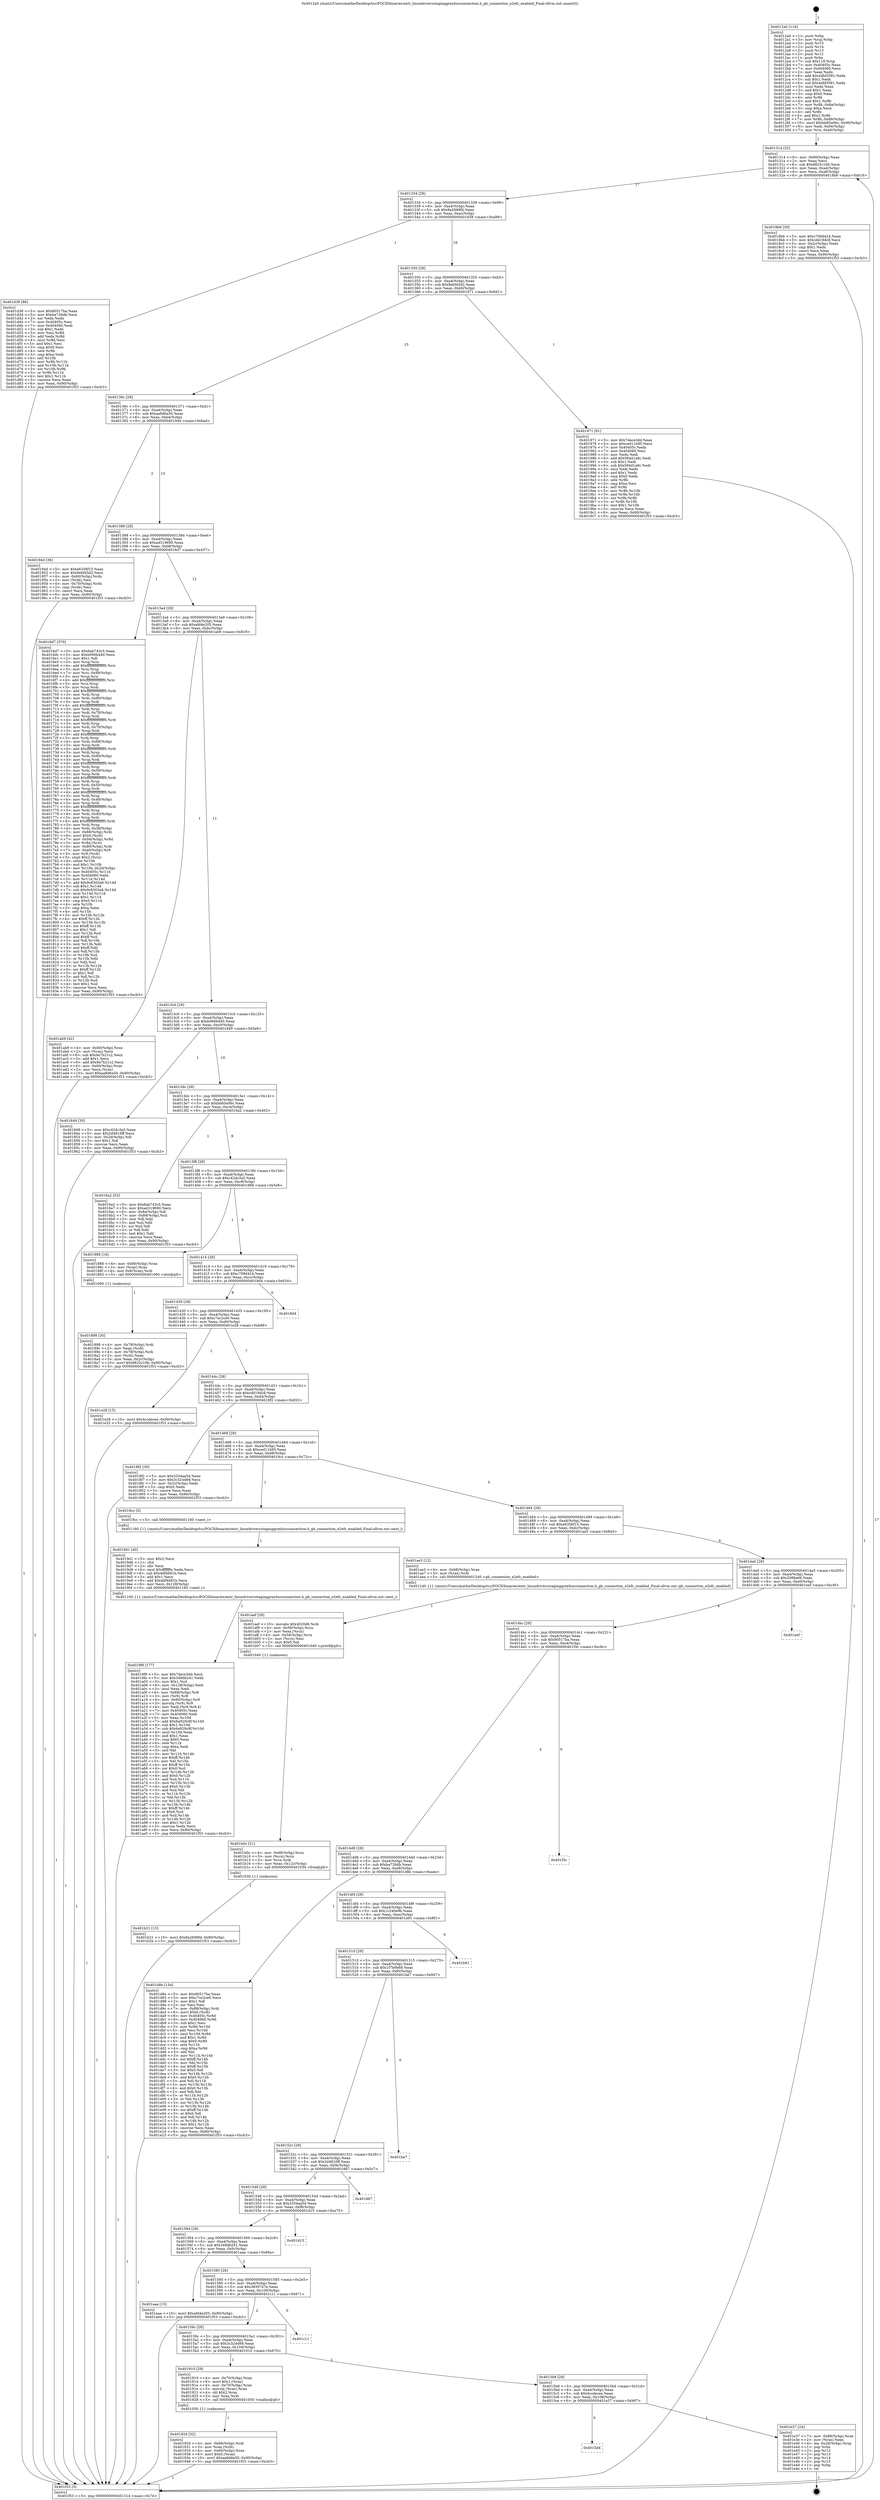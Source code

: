 digraph "0x4012a0" {
  label = "0x4012a0 (/mnt/c/Users/mathe/Desktop/tcc/POCII/binaries/extr_linuxdriversstaginggreybusconnection.h_gb_connection_e2efc_enabled_Final-ollvm.out::main(0))"
  labelloc = "t"
  node[shape=record]

  Entry [label="",width=0.3,height=0.3,shape=circle,fillcolor=black,style=filled]
  "0x401314" [label="{
     0x401314 [32]\l
     | [instrs]\l
     &nbsp;&nbsp;0x401314 \<+6\>: mov -0x90(%rbp),%eax\l
     &nbsp;&nbsp;0x40131a \<+2\>: mov %eax,%ecx\l
     &nbsp;&nbsp;0x40131c \<+6\>: sub $0x8825c16b,%ecx\l
     &nbsp;&nbsp;0x401322 \<+6\>: mov %eax,-0xa4(%rbp)\l
     &nbsp;&nbsp;0x401328 \<+6\>: mov %ecx,-0xa8(%rbp)\l
     &nbsp;&nbsp;0x40132e \<+6\>: je 00000000004018b6 \<main+0x616\>\l
  }"]
  "0x4018b6" [label="{
     0x4018b6 [30]\l
     | [instrs]\l
     &nbsp;&nbsp;0x4018b6 \<+5\>: mov $0xc709d424,%eax\l
     &nbsp;&nbsp;0x4018bb \<+5\>: mov $0xcdd19dc8,%ecx\l
     &nbsp;&nbsp;0x4018c0 \<+3\>: mov -0x2c(%rbp),%edx\l
     &nbsp;&nbsp;0x4018c3 \<+3\>: cmp $0x1,%edx\l
     &nbsp;&nbsp;0x4018c6 \<+3\>: cmovl %ecx,%eax\l
     &nbsp;&nbsp;0x4018c9 \<+6\>: mov %eax,-0x90(%rbp)\l
     &nbsp;&nbsp;0x4018cf \<+5\>: jmp 0000000000401f53 \<main+0xcb3\>\l
  }"]
  "0x401334" [label="{
     0x401334 [28]\l
     | [instrs]\l
     &nbsp;&nbsp;0x401334 \<+5\>: jmp 0000000000401339 \<main+0x99\>\l
     &nbsp;&nbsp;0x401339 \<+6\>: mov -0xa4(%rbp),%eax\l
     &nbsp;&nbsp;0x40133f \<+5\>: sub $0x8a2698fd,%eax\l
     &nbsp;&nbsp;0x401344 \<+6\>: mov %eax,-0xac(%rbp)\l
     &nbsp;&nbsp;0x40134a \<+6\>: je 0000000000401d38 \<main+0xa98\>\l
  }"]
  Exit [label="",width=0.3,height=0.3,shape=circle,fillcolor=black,style=filled,peripheries=2]
  "0x401d38" [label="{
     0x401d38 [86]\l
     | [instrs]\l
     &nbsp;&nbsp;0x401d38 \<+5\>: mov $0x80517ba,%eax\l
     &nbsp;&nbsp;0x401d3d \<+5\>: mov $0xba726db,%ecx\l
     &nbsp;&nbsp;0x401d42 \<+2\>: xor %edx,%edx\l
     &nbsp;&nbsp;0x401d44 \<+7\>: mov 0x40405c,%esi\l
     &nbsp;&nbsp;0x401d4b \<+7\>: mov 0x404060,%edi\l
     &nbsp;&nbsp;0x401d52 \<+3\>: sub $0x1,%edx\l
     &nbsp;&nbsp;0x401d55 \<+3\>: mov %esi,%r8d\l
     &nbsp;&nbsp;0x401d58 \<+3\>: add %edx,%r8d\l
     &nbsp;&nbsp;0x401d5b \<+4\>: imul %r8d,%esi\l
     &nbsp;&nbsp;0x401d5f \<+3\>: and $0x1,%esi\l
     &nbsp;&nbsp;0x401d62 \<+3\>: cmp $0x0,%esi\l
     &nbsp;&nbsp;0x401d65 \<+4\>: sete %r9b\l
     &nbsp;&nbsp;0x401d69 \<+3\>: cmp $0xa,%edi\l
     &nbsp;&nbsp;0x401d6c \<+4\>: setl %r10b\l
     &nbsp;&nbsp;0x401d70 \<+3\>: mov %r9b,%r11b\l
     &nbsp;&nbsp;0x401d73 \<+3\>: and %r10b,%r11b\l
     &nbsp;&nbsp;0x401d76 \<+3\>: xor %r10b,%r9b\l
     &nbsp;&nbsp;0x401d79 \<+3\>: or %r9b,%r11b\l
     &nbsp;&nbsp;0x401d7c \<+4\>: test $0x1,%r11b\l
     &nbsp;&nbsp;0x401d80 \<+3\>: cmovne %ecx,%eax\l
     &nbsp;&nbsp;0x401d83 \<+6\>: mov %eax,-0x90(%rbp)\l
     &nbsp;&nbsp;0x401d89 \<+5\>: jmp 0000000000401f53 \<main+0xcb3\>\l
  }"]
  "0x401350" [label="{
     0x401350 [28]\l
     | [instrs]\l
     &nbsp;&nbsp;0x401350 \<+5\>: jmp 0000000000401355 \<main+0xb5\>\l
     &nbsp;&nbsp;0x401355 \<+6\>: mov -0xa4(%rbp),%eax\l
     &nbsp;&nbsp;0x40135b \<+5\>: sub $0x9ebf45d2,%eax\l
     &nbsp;&nbsp;0x401360 \<+6\>: mov %eax,-0xb0(%rbp)\l
     &nbsp;&nbsp;0x401366 \<+6\>: je 0000000000401971 \<main+0x6d1\>\l
  }"]
  "0x4015d4" [label="{
     0x4015d4\l
  }", style=dashed]
  "0x401971" [label="{
     0x401971 [91]\l
     | [instrs]\l
     &nbsp;&nbsp;0x401971 \<+5\>: mov $0x7dece3dd,%eax\l
     &nbsp;&nbsp;0x401976 \<+5\>: mov $0xced11b95,%ecx\l
     &nbsp;&nbsp;0x40197b \<+7\>: mov 0x40405c,%edx\l
     &nbsp;&nbsp;0x401982 \<+7\>: mov 0x404060,%esi\l
     &nbsp;&nbsp;0x401989 \<+2\>: mov %edx,%edi\l
     &nbsp;&nbsp;0x40198b \<+6\>: add $0x584d1a8c,%edi\l
     &nbsp;&nbsp;0x401991 \<+3\>: sub $0x1,%edi\l
     &nbsp;&nbsp;0x401994 \<+6\>: sub $0x584d1a8c,%edi\l
     &nbsp;&nbsp;0x40199a \<+3\>: imul %edi,%edx\l
     &nbsp;&nbsp;0x40199d \<+3\>: and $0x1,%edx\l
     &nbsp;&nbsp;0x4019a0 \<+3\>: cmp $0x0,%edx\l
     &nbsp;&nbsp;0x4019a3 \<+4\>: sete %r8b\l
     &nbsp;&nbsp;0x4019a7 \<+3\>: cmp $0xa,%esi\l
     &nbsp;&nbsp;0x4019aa \<+4\>: setl %r9b\l
     &nbsp;&nbsp;0x4019ae \<+3\>: mov %r8b,%r10b\l
     &nbsp;&nbsp;0x4019b1 \<+3\>: and %r9b,%r10b\l
     &nbsp;&nbsp;0x4019b4 \<+3\>: xor %r9b,%r8b\l
     &nbsp;&nbsp;0x4019b7 \<+3\>: or %r8b,%r10b\l
     &nbsp;&nbsp;0x4019ba \<+4\>: test $0x1,%r10b\l
     &nbsp;&nbsp;0x4019be \<+3\>: cmovne %ecx,%eax\l
     &nbsp;&nbsp;0x4019c1 \<+6\>: mov %eax,-0x90(%rbp)\l
     &nbsp;&nbsp;0x4019c7 \<+5\>: jmp 0000000000401f53 \<main+0xcb3\>\l
  }"]
  "0x40136c" [label="{
     0x40136c [28]\l
     | [instrs]\l
     &nbsp;&nbsp;0x40136c \<+5\>: jmp 0000000000401371 \<main+0xd1\>\l
     &nbsp;&nbsp;0x401371 \<+6\>: mov -0xa4(%rbp),%eax\l
     &nbsp;&nbsp;0x401377 \<+5\>: sub $0xaa8d6a50,%eax\l
     &nbsp;&nbsp;0x40137c \<+6\>: mov %eax,-0xb4(%rbp)\l
     &nbsp;&nbsp;0x401382 \<+6\>: je 000000000040194d \<main+0x6ad\>\l
  }"]
  "0x401e37" [label="{
     0x401e37 [24]\l
     | [instrs]\l
     &nbsp;&nbsp;0x401e37 \<+7\>: mov -0x88(%rbp),%rax\l
     &nbsp;&nbsp;0x401e3e \<+2\>: mov (%rax),%eax\l
     &nbsp;&nbsp;0x401e40 \<+4\>: lea -0x28(%rbp),%rsp\l
     &nbsp;&nbsp;0x401e44 \<+1\>: pop %rbx\l
     &nbsp;&nbsp;0x401e45 \<+2\>: pop %r12\l
     &nbsp;&nbsp;0x401e47 \<+2\>: pop %r13\l
     &nbsp;&nbsp;0x401e49 \<+2\>: pop %r14\l
     &nbsp;&nbsp;0x401e4b \<+2\>: pop %r15\l
     &nbsp;&nbsp;0x401e4d \<+1\>: pop %rbp\l
     &nbsp;&nbsp;0x401e4e \<+1\>: ret\l
  }"]
  "0x40194d" [label="{
     0x40194d [36]\l
     | [instrs]\l
     &nbsp;&nbsp;0x40194d \<+5\>: mov $0xe6356f15,%eax\l
     &nbsp;&nbsp;0x401952 \<+5\>: mov $0x9ebf45d2,%ecx\l
     &nbsp;&nbsp;0x401957 \<+4\>: mov -0x60(%rbp),%rdx\l
     &nbsp;&nbsp;0x40195b \<+2\>: mov (%rdx),%esi\l
     &nbsp;&nbsp;0x40195d \<+4\>: mov -0x70(%rbp),%rdx\l
     &nbsp;&nbsp;0x401961 \<+2\>: cmp (%rdx),%esi\l
     &nbsp;&nbsp;0x401963 \<+3\>: cmovl %ecx,%eax\l
     &nbsp;&nbsp;0x401966 \<+6\>: mov %eax,-0x90(%rbp)\l
     &nbsp;&nbsp;0x40196c \<+5\>: jmp 0000000000401f53 \<main+0xcb3\>\l
  }"]
  "0x401388" [label="{
     0x401388 [28]\l
     | [instrs]\l
     &nbsp;&nbsp;0x401388 \<+5\>: jmp 000000000040138d \<main+0xed\>\l
     &nbsp;&nbsp;0x40138d \<+6\>: mov -0xa4(%rbp),%eax\l
     &nbsp;&nbsp;0x401393 \<+5\>: sub $0xad319690,%eax\l
     &nbsp;&nbsp;0x401398 \<+6\>: mov %eax,-0xb8(%rbp)\l
     &nbsp;&nbsp;0x40139e \<+6\>: je 00000000004016d7 \<main+0x437\>\l
  }"]
  "0x401b21" [label="{
     0x401b21 [15]\l
     | [instrs]\l
     &nbsp;&nbsp;0x401b21 \<+10\>: movl $0x8a2698fd,-0x90(%rbp)\l
     &nbsp;&nbsp;0x401b2b \<+5\>: jmp 0000000000401f53 \<main+0xcb3\>\l
  }"]
  "0x4016d7" [label="{
     0x4016d7 [370]\l
     | [instrs]\l
     &nbsp;&nbsp;0x4016d7 \<+5\>: mov $0x6ab743c5,%eax\l
     &nbsp;&nbsp;0x4016dc \<+5\>: mov $0xb066b440,%ecx\l
     &nbsp;&nbsp;0x4016e1 \<+2\>: mov $0x1,%dl\l
     &nbsp;&nbsp;0x4016e3 \<+3\>: mov %rsp,%rsi\l
     &nbsp;&nbsp;0x4016e6 \<+4\>: add $0xfffffffffffffff0,%rsi\l
     &nbsp;&nbsp;0x4016ea \<+3\>: mov %rsi,%rsp\l
     &nbsp;&nbsp;0x4016ed \<+7\>: mov %rsi,-0x88(%rbp)\l
     &nbsp;&nbsp;0x4016f4 \<+3\>: mov %rsp,%rsi\l
     &nbsp;&nbsp;0x4016f7 \<+4\>: add $0xfffffffffffffff0,%rsi\l
     &nbsp;&nbsp;0x4016fb \<+3\>: mov %rsi,%rsp\l
     &nbsp;&nbsp;0x4016fe \<+3\>: mov %rsp,%rdi\l
     &nbsp;&nbsp;0x401701 \<+4\>: add $0xfffffffffffffff0,%rdi\l
     &nbsp;&nbsp;0x401705 \<+3\>: mov %rdi,%rsp\l
     &nbsp;&nbsp;0x401708 \<+4\>: mov %rdi,-0x80(%rbp)\l
     &nbsp;&nbsp;0x40170c \<+3\>: mov %rsp,%rdi\l
     &nbsp;&nbsp;0x40170f \<+4\>: add $0xfffffffffffffff0,%rdi\l
     &nbsp;&nbsp;0x401713 \<+3\>: mov %rdi,%rsp\l
     &nbsp;&nbsp;0x401716 \<+4\>: mov %rdi,-0x78(%rbp)\l
     &nbsp;&nbsp;0x40171a \<+3\>: mov %rsp,%rdi\l
     &nbsp;&nbsp;0x40171d \<+4\>: add $0xfffffffffffffff0,%rdi\l
     &nbsp;&nbsp;0x401721 \<+3\>: mov %rdi,%rsp\l
     &nbsp;&nbsp;0x401724 \<+4\>: mov %rdi,-0x70(%rbp)\l
     &nbsp;&nbsp;0x401728 \<+3\>: mov %rsp,%rdi\l
     &nbsp;&nbsp;0x40172b \<+4\>: add $0xfffffffffffffff0,%rdi\l
     &nbsp;&nbsp;0x40172f \<+3\>: mov %rdi,%rsp\l
     &nbsp;&nbsp;0x401732 \<+4\>: mov %rdi,-0x68(%rbp)\l
     &nbsp;&nbsp;0x401736 \<+3\>: mov %rsp,%rdi\l
     &nbsp;&nbsp;0x401739 \<+4\>: add $0xfffffffffffffff0,%rdi\l
     &nbsp;&nbsp;0x40173d \<+3\>: mov %rdi,%rsp\l
     &nbsp;&nbsp;0x401740 \<+4\>: mov %rdi,-0x60(%rbp)\l
     &nbsp;&nbsp;0x401744 \<+3\>: mov %rsp,%rdi\l
     &nbsp;&nbsp;0x401747 \<+4\>: add $0xfffffffffffffff0,%rdi\l
     &nbsp;&nbsp;0x40174b \<+3\>: mov %rdi,%rsp\l
     &nbsp;&nbsp;0x40174e \<+4\>: mov %rdi,-0x58(%rbp)\l
     &nbsp;&nbsp;0x401752 \<+3\>: mov %rsp,%rdi\l
     &nbsp;&nbsp;0x401755 \<+4\>: add $0xfffffffffffffff0,%rdi\l
     &nbsp;&nbsp;0x401759 \<+3\>: mov %rdi,%rsp\l
     &nbsp;&nbsp;0x40175c \<+4\>: mov %rdi,-0x50(%rbp)\l
     &nbsp;&nbsp;0x401760 \<+3\>: mov %rsp,%rdi\l
     &nbsp;&nbsp;0x401763 \<+4\>: add $0xfffffffffffffff0,%rdi\l
     &nbsp;&nbsp;0x401767 \<+3\>: mov %rdi,%rsp\l
     &nbsp;&nbsp;0x40176a \<+4\>: mov %rdi,-0x48(%rbp)\l
     &nbsp;&nbsp;0x40176e \<+3\>: mov %rsp,%rdi\l
     &nbsp;&nbsp;0x401771 \<+4\>: add $0xfffffffffffffff0,%rdi\l
     &nbsp;&nbsp;0x401775 \<+3\>: mov %rdi,%rsp\l
     &nbsp;&nbsp;0x401778 \<+4\>: mov %rdi,-0x40(%rbp)\l
     &nbsp;&nbsp;0x40177c \<+3\>: mov %rsp,%rdi\l
     &nbsp;&nbsp;0x40177f \<+4\>: add $0xfffffffffffffff0,%rdi\l
     &nbsp;&nbsp;0x401783 \<+3\>: mov %rdi,%rsp\l
     &nbsp;&nbsp;0x401786 \<+4\>: mov %rdi,-0x38(%rbp)\l
     &nbsp;&nbsp;0x40178a \<+7\>: mov -0x88(%rbp),%rdi\l
     &nbsp;&nbsp;0x401791 \<+6\>: movl $0x0,(%rdi)\l
     &nbsp;&nbsp;0x401797 \<+7\>: mov -0x94(%rbp),%r8d\l
     &nbsp;&nbsp;0x40179e \<+3\>: mov %r8d,(%rsi)\l
     &nbsp;&nbsp;0x4017a1 \<+4\>: mov -0x80(%rbp),%rdi\l
     &nbsp;&nbsp;0x4017a5 \<+7\>: mov -0xa0(%rbp),%r9\l
     &nbsp;&nbsp;0x4017ac \<+3\>: mov %r9,(%rdi)\l
     &nbsp;&nbsp;0x4017af \<+3\>: cmpl $0x2,(%rsi)\l
     &nbsp;&nbsp;0x4017b2 \<+4\>: setne %r10b\l
     &nbsp;&nbsp;0x4017b6 \<+4\>: and $0x1,%r10b\l
     &nbsp;&nbsp;0x4017ba \<+4\>: mov %r10b,-0x2d(%rbp)\l
     &nbsp;&nbsp;0x4017be \<+8\>: mov 0x40405c,%r11d\l
     &nbsp;&nbsp;0x4017c6 \<+7\>: mov 0x404060,%ebx\l
     &nbsp;&nbsp;0x4017cd \<+3\>: mov %r11d,%r14d\l
     &nbsp;&nbsp;0x4017d0 \<+7\>: add $0x9c8303a9,%r14d\l
     &nbsp;&nbsp;0x4017d7 \<+4\>: sub $0x1,%r14d\l
     &nbsp;&nbsp;0x4017db \<+7\>: sub $0x9c8303a9,%r14d\l
     &nbsp;&nbsp;0x4017e2 \<+4\>: imul %r14d,%r11d\l
     &nbsp;&nbsp;0x4017e6 \<+4\>: and $0x1,%r11d\l
     &nbsp;&nbsp;0x4017ea \<+4\>: cmp $0x0,%r11d\l
     &nbsp;&nbsp;0x4017ee \<+4\>: sete %r10b\l
     &nbsp;&nbsp;0x4017f2 \<+3\>: cmp $0xa,%ebx\l
     &nbsp;&nbsp;0x4017f5 \<+4\>: setl %r15b\l
     &nbsp;&nbsp;0x4017f9 \<+3\>: mov %r10b,%r12b\l
     &nbsp;&nbsp;0x4017fc \<+4\>: xor $0xff,%r12b\l
     &nbsp;&nbsp;0x401800 \<+3\>: mov %r15b,%r13b\l
     &nbsp;&nbsp;0x401803 \<+4\>: xor $0xff,%r13b\l
     &nbsp;&nbsp;0x401807 \<+3\>: xor $0x1,%dl\l
     &nbsp;&nbsp;0x40180a \<+3\>: mov %r12b,%sil\l
     &nbsp;&nbsp;0x40180d \<+4\>: and $0xff,%sil\l
     &nbsp;&nbsp;0x401811 \<+3\>: and %dl,%r10b\l
     &nbsp;&nbsp;0x401814 \<+3\>: mov %r13b,%dil\l
     &nbsp;&nbsp;0x401817 \<+4\>: and $0xff,%dil\l
     &nbsp;&nbsp;0x40181b \<+3\>: and %dl,%r15b\l
     &nbsp;&nbsp;0x40181e \<+3\>: or %r10b,%sil\l
     &nbsp;&nbsp;0x401821 \<+3\>: or %r15b,%dil\l
     &nbsp;&nbsp;0x401824 \<+3\>: xor %dil,%sil\l
     &nbsp;&nbsp;0x401827 \<+3\>: or %r13b,%r12b\l
     &nbsp;&nbsp;0x40182a \<+4\>: xor $0xff,%r12b\l
     &nbsp;&nbsp;0x40182e \<+3\>: or $0x1,%dl\l
     &nbsp;&nbsp;0x401831 \<+3\>: and %dl,%r12b\l
     &nbsp;&nbsp;0x401834 \<+3\>: or %r12b,%sil\l
     &nbsp;&nbsp;0x401837 \<+4\>: test $0x1,%sil\l
     &nbsp;&nbsp;0x40183b \<+3\>: cmovne %ecx,%eax\l
     &nbsp;&nbsp;0x40183e \<+6\>: mov %eax,-0x90(%rbp)\l
     &nbsp;&nbsp;0x401844 \<+5\>: jmp 0000000000401f53 \<main+0xcb3\>\l
  }"]
  "0x4013a4" [label="{
     0x4013a4 [28]\l
     | [instrs]\l
     &nbsp;&nbsp;0x4013a4 \<+5\>: jmp 00000000004013a9 \<main+0x109\>\l
     &nbsp;&nbsp;0x4013a9 \<+6\>: mov -0xa4(%rbp),%eax\l
     &nbsp;&nbsp;0x4013af \<+5\>: sub $0xafd4e205,%eax\l
     &nbsp;&nbsp;0x4013b4 \<+6\>: mov %eax,-0xbc(%rbp)\l
     &nbsp;&nbsp;0x4013ba \<+6\>: je 0000000000401ab9 \<main+0x819\>\l
  }"]
  "0x401b0c" [label="{
     0x401b0c [21]\l
     | [instrs]\l
     &nbsp;&nbsp;0x401b0c \<+4\>: mov -0x68(%rbp),%rcx\l
     &nbsp;&nbsp;0x401b10 \<+3\>: mov (%rcx),%rcx\l
     &nbsp;&nbsp;0x401b13 \<+3\>: mov %rcx,%rdi\l
     &nbsp;&nbsp;0x401b16 \<+6\>: mov %eax,-0x12c(%rbp)\l
     &nbsp;&nbsp;0x401b1c \<+5\>: call 0000000000401030 \<free@plt\>\l
     | [calls]\l
     &nbsp;&nbsp;0x401030 \{1\} (unknown)\l
  }"]
  "0x401ab9" [label="{
     0x401ab9 [42]\l
     | [instrs]\l
     &nbsp;&nbsp;0x401ab9 \<+4\>: mov -0x60(%rbp),%rax\l
     &nbsp;&nbsp;0x401abd \<+2\>: mov (%rax),%ecx\l
     &nbsp;&nbsp;0x401abf \<+6\>: sub $0x9a7b21c2,%ecx\l
     &nbsp;&nbsp;0x401ac5 \<+3\>: add $0x1,%ecx\l
     &nbsp;&nbsp;0x401ac8 \<+6\>: add $0x9a7b21c2,%ecx\l
     &nbsp;&nbsp;0x401ace \<+4\>: mov -0x60(%rbp),%rax\l
     &nbsp;&nbsp;0x401ad2 \<+2\>: mov %ecx,(%rax)\l
     &nbsp;&nbsp;0x401ad4 \<+10\>: movl $0xaa8d6a50,-0x90(%rbp)\l
     &nbsp;&nbsp;0x401ade \<+5\>: jmp 0000000000401f53 \<main+0xcb3\>\l
  }"]
  "0x4013c0" [label="{
     0x4013c0 [28]\l
     | [instrs]\l
     &nbsp;&nbsp;0x4013c0 \<+5\>: jmp 00000000004013c5 \<main+0x125\>\l
     &nbsp;&nbsp;0x4013c5 \<+6\>: mov -0xa4(%rbp),%eax\l
     &nbsp;&nbsp;0x4013cb \<+5\>: sub $0xb066b440,%eax\l
     &nbsp;&nbsp;0x4013d0 \<+6\>: mov %eax,-0xc0(%rbp)\l
     &nbsp;&nbsp;0x4013d6 \<+6\>: je 0000000000401849 \<main+0x5a9\>\l
  }"]
  "0x401aef" [label="{
     0x401aef [29]\l
     | [instrs]\l
     &nbsp;&nbsp;0x401aef \<+10\>: movabs $0x4020d6,%rdi\l
     &nbsp;&nbsp;0x401af9 \<+4\>: mov -0x58(%rbp),%rcx\l
     &nbsp;&nbsp;0x401afd \<+2\>: mov %eax,(%rcx)\l
     &nbsp;&nbsp;0x401aff \<+4\>: mov -0x58(%rbp),%rcx\l
     &nbsp;&nbsp;0x401b03 \<+2\>: mov (%rcx),%esi\l
     &nbsp;&nbsp;0x401b05 \<+2\>: mov $0x0,%al\l
     &nbsp;&nbsp;0x401b07 \<+5\>: call 0000000000401040 \<printf@plt\>\l
     | [calls]\l
     &nbsp;&nbsp;0x401040 \{1\} (unknown)\l
  }"]
  "0x401849" [label="{
     0x401849 [30]\l
     | [instrs]\l
     &nbsp;&nbsp;0x401849 \<+5\>: mov $0xc42dc3a5,%eax\l
     &nbsp;&nbsp;0x40184e \<+5\>: mov $0x2d4816ff,%ecx\l
     &nbsp;&nbsp;0x401853 \<+3\>: mov -0x2d(%rbp),%dl\l
     &nbsp;&nbsp;0x401856 \<+3\>: test $0x1,%dl\l
     &nbsp;&nbsp;0x401859 \<+3\>: cmovne %ecx,%eax\l
     &nbsp;&nbsp;0x40185c \<+6\>: mov %eax,-0x90(%rbp)\l
     &nbsp;&nbsp;0x401862 \<+5\>: jmp 0000000000401f53 \<main+0xcb3\>\l
  }"]
  "0x4013dc" [label="{
     0x4013dc [28]\l
     | [instrs]\l
     &nbsp;&nbsp;0x4013dc \<+5\>: jmp 00000000004013e1 \<main+0x141\>\l
     &nbsp;&nbsp;0x4013e1 \<+6\>: mov -0xa4(%rbp),%eax\l
     &nbsp;&nbsp;0x4013e7 \<+5\>: sub $0xbb85a06c,%eax\l
     &nbsp;&nbsp;0x4013ec \<+6\>: mov %eax,-0xc4(%rbp)\l
     &nbsp;&nbsp;0x4013f2 \<+6\>: je 00000000004016a2 \<main+0x402\>\l
  }"]
  "0x4019f9" [label="{
     0x4019f9 [177]\l
     | [instrs]\l
     &nbsp;&nbsp;0x4019f9 \<+5\>: mov $0x7dece3dd,%ecx\l
     &nbsp;&nbsp;0x4019fe \<+5\>: mov $0x349db241,%edx\l
     &nbsp;&nbsp;0x401a03 \<+3\>: mov $0x1,%sil\l
     &nbsp;&nbsp;0x401a06 \<+6\>: mov -0x128(%rbp),%edi\l
     &nbsp;&nbsp;0x401a0c \<+3\>: imul %eax,%edi\l
     &nbsp;&nbsp;0x401a0f \<+4\>: mov -0x68(%rbp),%r8\l
     &nbsp;&nbsp;0x401a13 \<+3\>: mov (%r8),%r8\l
     &nbsp;&nbsp;0x401a16 \<+4\>: mov -0x60(%rbp),%r9\l
     &nbsp;&nbsp;0x401a1a \<+3\>: movslq (%r9),%r9\l
     &nbsp;&nbsp;0x401a1d \<+4\>: mov %edi,(%r8,%r9,4)\l
     &nbsp;&nbsp;0x401a21 \<+7\>: mov 0x40405c,%eax\l
     &nbsp;&nbsp;0x401a28 \<+7\>: mov 0x404060,%edi\l
     &nbsp;&nbsp;0x401a2f \<+3\>: mov %eax,%r10d\l
     &nbsp;&nbsp;0x401a32 \<+7\>: add $0x6a929c9f,%r10d\l
     &nbsp;&nbsp;0x401a39 \<+4\>: sub $0x1,%r10d\l
     &nbsp;&nbsp;0x401a3d \<+7\>: sub $0x6a929c9f,%r10d\l
     &nbsp;&nbsp;0x401a44 \<+4\>: imul %r10d,%eax\l
     &nbsp;&nbsp;0x401a48 \<+3\>: and $0x1,%eax\l
     &nbsp;&nbsp;0x401a4b \<+3\>: cmp $0x0,%eax\l
     &nbsp;&nbsp;0x401a4e \<+4\>: sete %r11b\l
     &nbsp;&nbsp;0x401a52 \<+3\>: cmp $0xa,%edi\l
     &nbsp;&nbsp;0x401a55 \<+3\>: setl %bl\l
     &nbsp;&nbsp;0x401a58 \<+3\>: mov %r11b,%r14b\l
     &nbsp;&nbsp;0x401a5b \<+4\>: xor $0xff,%r14b\l
     &nbsp;&nbsp;0x401a5f \<+3\>: mov %bl,%r15b\l
     &nbsp;&nbsp;0x401a62 \<+4\>: xor $0xff,%r15b\l
     &nbsp;&nbsp;0x401a66 \<+4\>: xor $0x0,%sil\l
     &nbsp;&nbsp;0x401a6a \<+3\>: mov %r14b,%r12b\l
     &nbsp;&nbsp;0x401a6d \<+4\>: and $0x0,%r12b\l
     &nbsp;&nbsp;0x401a71 \<+3\>: and %sil,%r11b\l
     &nbsp;&nbsp;0x401a74 \<+3\>: mov %r15b,%r13b\l
     &nbsp;&nbsp;0x401a77 \<+4\>: and $0x0,%r13b\l
     &nbsp;&nbsp;0x401a7b \<+3\>: and %sil,%bl\l
     &nbsp;&nbsp;0x401a7e \<+3\>: or %r11b,%r12b\l
     &nbsp;&nbsp;0x401a81 \<+3\>: or %bl,%r13b\l
     &nbsp;&nbsp;0x401a84 \<+3\>: xor %r13b,%r12b\l
     &nbsp;&nbsp;0x401a87 \<+3\>: or %r15b,%r14b\l
     &nbsp;&nbsp;0x401a8a \<+4\>: xor $0xff,%r14b\l
     &nbsp;&nbsp;0x401a8e \<+4\>: or $0x0,%sil\l
     &nbsp;&nbsp;0x401a92 \<+3\>: and %sil,%r14b\l
     &nbsp;&nbsp;0x401a95 \<+3\>: or %r14b,%r12b\l
     &nbsp;&nbsp;0x401a98 \<+4\>: test $0x1,%r12b\l
     &nbsp;&nbsp;0x401a9c \<+3\>: cmovne %edx,%ecx\l
     &nbsp;&nbsp;0x401a9f \<+6\>: mov %ecx,-0x90(%rbp)\l
     &nbsp;&nbsp;0x401aa5 \<+5\>: jmp 0000000000401f53 \<main+0xcb3\>\l
  }"]
  "0x4016a2" [label="{
     0x4016a2 [53]\l
     | [instrs]\l
     &nbsp;&nbsp;0x4016a2 \<+5\>: mov $0x6ab743c5,%eax\l
     &nbsp;&nbsp;0x4016a7 \<+5\>: mov $0xad319690,%ecx\l
     &nbsp;&nbsp;0x4016ac \<+6\>: mov -0x8a(%rbp),%dl\l
     &nbsp;&nbsp;0x4016b2 \<+7\>: mov -0x89(%rbp),%sil\l
     &nbsp;&nbsp;0x4016b9 \<+3\>: mov %dl,%dil\l
     &nbsp;&nbsp;0x4016bc \<+3\>: and %sil,%dil\l
     &nbsp;&nbsp;0x4016bf \<+3\>: xor %sil,%dl\l
     &nbsp;&nbsp;0x4016c2 \<+3\>: or %dl,%dil\l
     &nbsp;&nbsp;0x4016c5 \<+4\>: test $0x1,%dil\l
     &nbsp;&nbsp;0x4016c9 \<+3\>: cmovne %ecx,%eax\l
     &nbsp;&nbsp;0x4016cc \<+6\>: mov %eax,-0x90(%rbp)\l
     &nbsp;&nbsp;0x4016d2 \<+5\>: jmp 0000000000401f53 \<main+0xcb3\>\l
  }"]
  "0x4013f8" [label="{
     0x4013f8 [28]\l
     | [instrs]\l
     &nbsp;&nbsp;0x4013f8 \<+5\>: jmp 00000000004013fd \<main+0x15d\>\l
     &nbsp;&nbsp;0x4013fd \<+6\>: mov -0xa4(%rbp),%eax\l
     &nbsp;&nbsp;0x401403 \<+5\>: sub $0xc42dc3a5,%eax\l
     &nbsp;&nbsp;0x401408 \<+6\>: mov %eax,-0xc8(%rbp)\l
     &nbsp;&nbsp;0x40140e \<+6\>: je 0000000000401888 \<main+0x5e8\>\l
  }"]
  "0x401f53" [label="{
     0x401f53 [5]\l
     | [instrs]\l
     &nbsp;&nbsp;0x401f53 \<+5\>: jmp 0000000000401314 \<main+0x74\>\l
  }"]
  "0x4012a0" [label="{
     0x4012a0 [116]\l
     | [instrs]\l
     &nbsp;&nbsp;0x4012a0 \<+1\>: push %rbp\l
     &nbsp;&nbsp;0x4012a1 \<+3\>: mov %rsp,%rbp\l
     &nbsp;&nbsp;0x4012a4 \<+2\>: push %r15\l
     &nbsp;&nbsp;0x4012a6 \<+2\>: push %r14\l
     &nbsp;&nbsp;0x4012a8 \<+2\>: push %r13\l
     &nbsp;&nbsp;0x4012aa \<+2\>: push %r12\l
     &nbsp;&nbsp;0x4012ac \<+1\>: push %rbx\l
     &nbsp;&nbsp;0x4012ad \<+7\>: sub $0x118,%rsp\l
     &nbsp;&nbsp;0x4012b4 \<+7\>: mov 0x40405c,%eax\l
     &nbsp;&nbsp;0x4012bb \<+7\>: mov 0x404060,%ecx\l
     &nbsp;&nbsp;0x4012c2 \<+2\>: mov %eax,%edx\l
     &nbsp;&nbsp;0x4012c4 \<+6\>: add $0x4dbf3581,%edx\l
     &nbsp;&nbsp;0x4012ca \<+3\>: sub $0x1,%edx\l
     &nbsp;&nbsp;0x4012cd \<+6\>: sub $0x4dbf3581,%edx\l
     &nbsp;&nbsp;0x4012d3 \<+3\>: imul %edx,%eax\l
     &nbsp;&nbsp;0x4012d6 \<+3\>: and $0x1,%eax\l
     &nbsp;&nbsp;0x4012d9 \<+3\>: cmp $0x0,%eax\l
     &nbsp;&nbsp;0x4012dc \<+4\>: sete %r8b\l
     &nbsp;&nbsp;0x4012e0 \<+4\>: and $0x1,%r8b\l
     &nbsp;&nbsp;0x4012e4 \<+7\>: mov %r8b,-0x8a(%rbp)\l
     &nbsp;&nbsp;0x4012eb \<+3\>: cmp $0xa,%ecx\l
     &nbsp;&nbsp;0x4012ee \<+4\>: setl %r8b\l
     &nbsp;&nbsp;0x4012f2 \<+4\>: and $0x1,%r8b\l
     &nbsp;&nbsp;0x4012f6 \<+7\>: mov %r8b,-0x89(%rbp)\l
     &nbsp;&nbsp;0x4012fd \<+10\>: movl $0xbb85a06c,-0x90(%rbp)\l
     &nbsp;&nbsp;0x401307 \<+6\>: mov %edi,-0x94(%rbp)\l
     &nbsp;&nbsp;0x40130d \<+7\>: mov %rsi,-0xa0(%rbp)\l
  }"]
  "0x4019d1" [label="{
     0x4019d1 [40]\l
     | [instrs]\l
     &nbsp;&nbsp;0x4019d1 \<+5\>: mov $0x2,%ecx\l
     &nbsp;&nbsp;0x4019d6 \<+1\>: cltd\l
     &nbsp;&nbsp;0x4019d7 \<+2\>: idiv %ecx\l
     &nbsp;&nbsp;0x4019d9 \<+6\>: imul $0xfffffffe,%edx,%ecx\l
     &nbsp;&nbsp;0x4019df \<+6\>: sub $0x4df4681b,%ecx\l
     &nbsp;&nbsp;0x4019e5 \<+3\>: add $0x1,%ecx\l
     &nbsp;&nbsp;0x4019e8 \<+6\>: add $0x4df4681b,%ecx\l
     &nbsp;&nbsp;0x4019ee \<+6\>: mov %ecx,-0x128(%rbp)\l
     &nbsp;&nbsp;0x4019f4 \<+5\>: call 0000000000401160 \<next_i\>\l
     | [calls]\l
     &nbsp;&nbsp;0x401160 \{1\} (/mnt/c/Users/mathe/Desktop/tcc/POCII/binaries/extr_linuxdriversstaginggreybusconnection.h_gb_connection_e2efc_enabled_Final-ollvm.out::next_i)\l
  }"]
  "0x40192d" [label="{
     0x40192d [32]\l
     | [instrs]\l
     &nbsp;&nbsp;0x40192d \<+4\>: mov -0x68(%rbp),%rdi\l
     &nbsp;&nbsp;0x401931 \<+3\>: mov %rax,(%rdi)\l
     &nbsp;&nbsp;0x401934 \<+4\>: mov -0x60(%rbp),%rax\l
     &nbsp;&nbsp;0x401938 \<+6\>: movl $0x0,(%rax)\l
     &nbsp;&nbsp;0x40193e \<+10\>: movl $0xaa8d6a50,-0x90(%rbp)\l
     &nbsp;&nbsp;0x401948 \<+5\>: jmp 0000000000401f53 \<main+0xcb3\>\l
  }"]
  "0x401888" [label="{
     0x401888 [16]\l
     | [instrs]\l
     &nbsp;&nbsp;0x401888 \<+4\>: mov -0x80(%rbp),%rax\l
     &nbsp;&nbsp;0x40188c \<+3\>: mov (%rax),%rax\l
     &nbsp;&nbsp;0x40188f \<+4\>: mov 0x8(%rax),%rdi\l
     &nbsp;&nbsp;0x401893 \<+5\>: call 0000000000401060 \<atoi@plt\>\l
     | [calls]\l
     &nbsp;&nbsp;0x401060 \{1\} (unknown)\l
  }"]
  "0x401414" [label="{
     0x401414 [28]\l
     | [instrs]\l
     &nbsp;&nbsp;0x401414 \<+5\>: jmp 0000000000401419 \<main+0x179\>\l
     &nbsp;&nbsp;0x401419 \<+6\>: mov -0xa4(%rbp),%eax\l
     &nbsp;&nbsp;0x40141f \<+5\>: sub $0xc709d424,%eax\l
     &nbsp;&nbsp;0x401424 \<+6\>: mov %eax,-0xcc(%rbp)\l
     &nbsp;&nbsp;0x40142a \<+6\>: je 00000000004018d4 \<main+0x634\>\l
  }"]
  "0x401898" [label="{
     0x401898 [30]\l
     | [instrs]\l
     &nbsp;&nbsp;0x401898 \<+4\>: mov -0x78(%rbp),%rdi\l
     &nbsp;&nbsp;0x40189c \<+2\>: mov %eax,(%rdi)\l
     &nbsp;&nbsp;0x40189e \<+4\>: mov -0x78(%rbp),%rdi\l
     &nbsp;&nbsp;0x4018a2 \<+2\>: mov (%rdi),%eax\l
     &nbsp;&nbsp;0x4018a4 \<+3\>: mov %eax,-0x2c(%rbp)\l
     &nbsp;&nbsp;0x4018a7 \<+10\>: movl $0x8825c16b,-0x90(%rbp)\l
     &nbsp;&nbsp;0x4018b1 \<+5\>: jmp 0000000000401f53 \<main+0xcb3\>\l
  }"]
  "0x4015b8" [label="{
     0x4015b8 [28]\l
     | [instrs]\l
     &nbsp;&nbsp;0x4015b8 \<+5\>: jmp 00000000004015bd \<main+0x31d\>\l
     &nbsp;&nbsp;0x4015bd \<+6\>: mov -0xa4(%rbp),%eax\l
     &nbsp;&nbsp;0x4015c3 \<+5\>: sub $0x4ccdecee,%eax\l
     &nbsp;&nbsp;0x4015c8 \<+6\>: mov %eax,-0x108(%rbp)\l
     &nbsp;&nbsp;0x4015ce \<+6\>: je 0000000000401e37 \<main+0xb97\>\l
  }"]
  "0x4018d4" [label="{
     0x4018d4\l
  }", style=dashed]
  "0x401430" [label="{
     0x401430 [28]\l
     | [instrs]\l
     &nbsp;&nbsp;0x401430 \<+5\>: jmp 0000000000401435 \<main+0x195\>\l
     &nbsp;&nbsp;0x401435 \<+6\>: mov -0xa4(%rbp),%eax\l
     &nbsp;&nbsp;0x40143b \<+5\>: sub $0xc7ec2ce0,%eax\l
     &nbsp;&nbsp;0x401440 \<+6\>: mov %eax,-0xd0(%rbp)\l
     &nbsp;&nbsp;0x401446 \<+6\>: je 0000000000401e28 \<main+0xb88\>\l
  }"]
  "0x401910" [label="{
     0x401910 [29]\l
     | [instrs]\l
     &nbsp;&nbsp;0x401910 \<+4\>: mov -0x70(%rbp),%rax\l
     &nbsp;&nbsp;0x401914 \<+6\>: movl $0x1,(%rax)\l
     &nbsp;&nbsp;0x40191a \<+4\>: mov -0x70(%rbp),%rax\l
     &nbsp;&nbsp;0x40191e \<+3\>: movslq (%rax),%rax\l
     &nbsp;&nbsp;0x401921 \<+4\>: shl $0x2,%rax\l
     &nbsp;&nbsp;0x401925 \<+3\>: mov %rax,%rdi\l
     &nbsp;&nbsp;0x401928 \<+5\>: call 0000000000401050 \<malloc@plt\>\l
     | [calls]\l
     &nbsp;&nbsp;0x401050 \{1\} (unknown)\l
  }"]
  "0x401e28" [label="{
     0x401e28 [15]\l
     | [instrs]\l
     &nbsp;&nbsp;0x401e28 \<+10\>: movl $0x4ccdecee,-0x90(%rbp)\l
     &nbsp;&nbsp;0x401e32 \<+5\>: jmp 0000000000401f53 \<main+0xcb3\>\l
  }"]
  "0x40144c" [label="{
     0x40144c [28]\l
     | [instrs]\l
     &nbsp;&nbsp;0x40144c \<+5\>: jmp 0000000000401451 \<main+0x1b1\>\l
     &nbsp;&nbsp;0x401451 \<+6\>: mov -0xa4(%rbp),%eax\l
     &nbsp;&nbsp;0x401457 \<+5\>: sub $0xcdd19dc8,%eax\l
     &nbsp;&nbsp;0x40145c \<+6\>: mov %eax,-0xd4(%rbp)\l
     &nbsp;&nbsp;0x401462 \<+6\>: je 00000000004018f2 \<main+0x652\>\l
  }"]
  "0x40159c" [label="{
     0x40159c [28]\l
     | [instrs]\l
     &nbsp;&nbsp;0x40159c \<+5\>: jmp 00000000004015a1 \<main+0x301\>\l
     &nbsp;&nbsp;0x4015a1 \<+6\>: mov -0xa4(%rbp),%eax\l
     &nbsp;&nbsp;0x4015a7 \<+5\>: sub $0x3c324468,%eax\l
     &nbsp;&nbsp;0x4015ac \<+6\>: mov %eax,-0x104(%rbp)\l
     &nbsp;&nbsp;0x4015b2 \<+6\>: je 0000000000401910 \<main+0x670\>\l
  }"]
  "0x4018f2" [label="{
     0x4018f2 [30]\l
     | [instrs]\l
     &nbsp;&nbsp;0x4018f2 \<+5\>: mov $0x3334aa54,%eax\l
     &nbsp;&nbsp;0x4018f7 \<+5\>: mov $0x3c324468,%ecx\l
     &nbsp;&nbsp;0x4018fc \<+3\>: mov -0x2c(%rbp),%edx\l
     &nbsp;&nbsp;0x4018ff \<+3\>: cmp $0x0,%edx\l
     &nbsp;&nbsp;0x401902 \<+3\>: cmove %ecx,%eax\l
     &nbsp;&nbsp;0x401905 \<+6\>: mov %eax,-0x90(%rbp)\l
     &nbsp;&nbsp;0x40190b \<+5\>: jmp 0000000000401f53 \<main+0xcb3\>\l
  }"]
  "0x401468" [label="{
     0x401468 [28]\l
     | [instrs]\l
     &nbsp;&nbsp;0x401468 \<+5\>: jmp 000000000040146d \<main+0x1cd\>\l
     &nbsp;&nbsp;0x40146d \<+6\>: mov -0xa4(%rbp),%eax\l
     &nbsp;&nbsp;0x401473 \<+5\>: sub $0xced11b95,%eax\l
     &nbsp;&nbsp;0x401478 \<+6\>: mov %eax,-0xd8(%rbp)\l
     &nbsp;&nbsp;0x40147e \<+6\>: je 00000000004019cc \<main+0x72c\>\l
  }"]
  "0x401c11" [label="{
     0x401c11\l
  }", style=dashed]
  "0x4019cc" [label="{
     0x4019cc [5]\l
     | [instrs]\l
     &nbsp;&nbsp;0x4019cc \<+5\>: call 0000000000401160 \<next_i\>\l
     | [calls]\l
     &nbsp;&nbsp;0x401160 \{1\} (/mnt/c/Users/mathe/Desktop/tcc/POCII/binaries/extr_linuxdriversstaginggreybusconnection.h_gb_connection_e2efc_enabled_Final-ollvm.out::next_i)\l
  }"]
  "0x401484" [label="{
     0x401484 [28]\l
     | [instrs]\l
     &nbsp;&nbsp;0x401484 \<+5\>: jmp 0000000000401489 \<main+0x1e9\>\l
     &nbsp;&nbsp;0x401489 \<+6\>: mov -0xa4(%rbp),%eax\l
     &nbsp;&nbsp;0x40148f \<+5\>: sub $0xe6356f15,%eax\l
     &nbsp;&nbsp;0x401494 \<+6\>: mov %eax,-0xdc(%rbp)\l
     &nbsp;&nbsp;0x40149a \<+6\>: je 0000000000401ae3 \<main+0x843\>\l
  }"]
  "0x401580" [label="{
     0x401580 [28]\l
     | [instrs]\l
     &nbsp;&nbsp;0x401580 \<+5\>: jmp 0000000000401585 \<main+0x2e5\>\l
     &nbsp;&nbsp;0x401585 \<+6\>: mov -0xa4(%rbp),%eax\l
     &nbsp;&nbsp;0x40158b \<+5\>: sub $0x38307e7e,%eax\l
     &nbsp;&nbsp;0x401590 \<+6\>: mov %eax,-0x100(%rbp)\l
     &nbsp;&nbsp;0x401596 \<+6\>: je 0000000000401c11 \<main+0x971\>\l
  }"]
  "0x401ae3" [label="{
     0x401ae3 [12]\l
     | [instrs]\l
     &nbsp;&nbsp;0x401ae3 \<+4\>: mov -0x68(%rbp),%rax\l
     &nbsp;&nbsp;0x401ae7 \<+3\>: mov (%rax),%rdi\l
     &nbsp;&nbsp;0x401aea \<+5\>: call 0000000000401240 \<gb_connection_e2efc_enabled\>\l
     | [calls]\l
     &nbsp;&nbsp;0x401240 \{1\} (/mnt/c/Users/mathe/Desktop/tcc/POCII/binaries/extr_linuxdriversstaginggreybusconnection.h_gb_connection_e2efc_enabled_Final-ollvm.out::gb_connection_e2efc_enabled)\l
  }"]
  "0x4014a0" [label="{
     0x4014a0 [28]\l
     | [instrs]\l
     &nbsp;&nbsp;0x4014a0 \<+5\>: jmp 00000000004014a5 \<main+0x205\>\l
     &nbsp;&nbsp;0x4014a5 \<+6\>: mov -0xa4(%rbp),%eax\l
     &nbsp;&nbsp;0x4014ab \<+5\>: sub $0x2088a66,%eax\l
     &nbsp;&nbsp;0x4014b0 \<+6\>: mov %eax,-0xe0(%rbp)\l
     &nbsp;&nbsp;0x4014b6 \<+6\>: je 0000000000401eef \<main+0xc4f\>\l
  }"]
  "0x401aaa" [label="{
     0x401aaa [15]\l
     | [instrs]\l
     &nbsp;&nbsp;0x401aaa \<+10\>: movl $0xafd4e205,-0x90(%rbp)\l
     &nbsp;&nbsp;0x401ab4 \<+5\>: jmp 0000000000401f53 \<main+0xcb3\>\l
  }"]
  "0x401eef" [label="{
     0x401eef\l
  }", style=dashed]
  "0x4014bc" [label="{
     0x4014bc [28]\l
     | [instrs]\l
     &nbsp;&nbsp;0x4014bc \<+5\>: jmp 00000000004014c1 \<main+0x221\>\l
     &nbsp;&nbsp;0x4014c1 \<+6\>: mov -0xa4(%rbp),%eax\l
     &nbsp;&nbsp;0x4014c7 \<+5\>: sub $0x80517ba,%eax\l
     &nbsp;&nbsp;0x4014cc \<+6\>: mov %eax,-0xe4(%rbp)\l
     &nbsp;&nbsp;0x4014d2 \<+6\>: je 0000000000401f3c \<main+0xc9c\>\l
  }"]
  "0x401564" [label="{
     0x401564 [28]\l
     | [instrs]\l
     &nbsp;&nbsp;0x401564 \<+5\>: jmp 0000000000401569 \<main+0x2c9\>\l
     &nbsp;&nbsp;0x401569 \<+6\>: mov -0xa4(%rbp),%eax\l
     &nbsp;&nbsp;0x40156f \<+5\>: sub $0x349db241,%eax\l
     &nbsp;&nbsp;0x401574 \<+6\>: mov %eax,-0xfc(%rbp)\l
     &nbsp;&nbsp;0x40157a \<+6\>: je 0000000000401aaa \<main+0x80a\>\l
  }"]
  "0x401f3c" [label="{
     0x401f3c\l
  }", style=dashed]
  "0x4014d8" [label="{
     0x4014d8 [28]\l
     | [instrs]\l
     &nbsp;&nbsp;0x4014d8 \<+5\>: jmp 00000000004014dd \<main+0x23d\>\l
     &nbsp;&nbsp;0x4014dd \<+6\>: mov -0xa4(%rbp),%eax\l
     &nbsp;&nbsp;0x4014e3 \<+5\>: sub $0xba726db,%eax\l
     &nbsp;&nbsp;0x4014e8 \<+6\>: mov %eax,-0xe8(%rbp)\l
     &nbsp;&nbsp;0x4014ee \<+6\>: je 0000000000401d8e \<main+0xaee\>\l
  }"]
  "0x401d15" [label="{
     0x401d15\l
  }", style=dashed]
  "0x401d8e" [label="{
     0x401d8e [154]\l
     | [instrs]\l
     &nbsp;&nbsp;0x401d8e \<+5\>: mov $0x80517ba,%eax\l
     &nbsp;&nbsp;0x401d93 \<+5\>: mov $0xc7ec2ce0,%ecx\l
     &nbsp;&nbsp;0x401d98 \<+2\>: mov $0x1,%dl\l
     &nbsp;&nbsp;0x401d9a \<+2\>: xor %esi,%esi\l
     &nbsp;&nbsp;0x401d9c \<+7\>: mov -0x88(%rbp),%rdi\l
     &nbsp;&nbsp;0x401da3 \<+6\>: movl $0x0,(%rdi)\l
     &nbsp;&nbsp;0x401da9 \<+8\>: mov 0x40405c,%r8d\l
     &nbsp;&nbsp;0x401db1 \<+8\>: mov 0x404060,%r9d\l
     &nbsp;&nbsp;0x401db9 \<+3\>: sub $0x1,%esi\l
     &nbsp;&nbsp;0x401dbc \<+3\>: mov %r8d,%r10d\l
     &nbsp;&nbsp;0x401dbf \<+3\>: add %esi,%r10d\l
     &nbsp;&nbsp;0x401dc2 \<+4\>: imul %r10d,%r8d\l
     &nbsp;&nbsp;0x401dc6 \<+4\>: and $0x1,%r8d\l
     &nbsp;&nbsp;0x401dca \<+4\>: cmp $0x0,%r8d\l
     &nbsp;&nbsp;0x401dce \<+4\>: sete %r11b\l
     &nbsp;&nbsp;0x401dd2 \<+4\>: cmp $0xa,%r9d\l
     &nbsp;&nbsp;0x401dd6 \<+3\>: setl %bl\l
     &nbsp;&nbsp;0x401dd9 \<+3\>: mov %r11b,%r14b\l
     &nbsp;&nbsp;0x401ddc \<+4\>: xor $0xff,%r14b\l
     &nbsp;&nbsp;0x401de0 \<+3\>: mov %bl,%r15b\l
     &nbsp;&nbsp;0x401de3 \<+4\>: xor $0xff,%r15b\l
     &nbsp;&nbsp;0x401de7 \<+3\>: xor $0x0,%dl\l
     &nbsp;&nbsp;0x401dea \<+3\>: mov %r14b,%r12b\l
     &nbsp;&nbsp;0x401ded \<+4\>: and $0x0,%r12b\l
     &nbsp;&nbsp;0x401df1 \<+3\>: and %dl,%r11b\l
     &nbsp;&nbsp;0x401df4 \<+3\>: mov %r15b,%r13b\l
     &nbsp;&nbsp;0x401df7 \<+4\>: and $0x0,%r13b\l
     &nbsp;&nbsp;0x401dfb \<+2\>: and %dl,%bl\l
     &nbsp;&nbsp;0x401dfd \<+3\>: or %r11b,%r12b\l
     &nbsp;&nbsp;0x401e00 \<+3\>: or %bl,%r13b\l
     &nbsp;&nbsp;0x401e03 \<+3\>: xor %r13b,%r12b\l
     &nbsp;&nbsp;0x401e06 \<+3\>: or %r15b,%r14b\l
     &nbsp;&nbsp;0x401e09 \<+4\>: xor $0xff,%r14b\l
     &nbsp;&nbsp;0x401e0d \<+3\>: or $0x0,%dl\l
     &nbsp;&nbsp;0x401e10 \<+3\>: and %dl,%r14b\l
     &nbsp;&nbsp;0x401e13 \<+3\>: or %r14b,%r12b\l
     &nbsp;&nbsp;0x401e16 \<+4\>: test $0x1,%r12b\l
     &nbsp;&nbsp;0x401e1a \<+3\>: cmovne %ecx,%eax\l
     &nbsp;&nbsp;0x401e1d \<+6\>: mov %eax,-0x90(%rbp)\l
     &nbsp;&nbsp;0x401e23 \<+5\>: jmp 0000000000401f53 \<main+0xcb3\>\l
  }"]
  "0x4014f4" [label="{
     0x4014f4 [28]\l
     | [instrs]\l
     &nbsp;&nbsp;0x4014f4 \<+5\>: jmp 00000000004014f9 \<main+0x259\>\l
     &nbsp;&nbsp;0x4014f9 \<+6\>: mov -0xa4(%rbp),%eax\l
     &nbsp;&nbsp;0x4014ff \<+5\>: sub $0x1c240e9b,%eax\l
     &nbsp;&nbsp;0x401504 \<+6\>: mov %eax,-0xec(%rbp)\l
     &nbsp;&nbsp;0x40150a \<+6\>: je 0000000000401b91 \<main+0x8f1\>\l
  }"]
  "0x401548" [label="{
     0x401548 [28]\l
     | [instrs]\l
     &nbsp;&nbsp;0x401548 \<+5\>: jmp 000000000040154d \<main+0x2ad\>\l
     &nbsp;&nbsp;0x40154d \<+6\>: mov -0xa4(%rbp),%eax\l
     &nbsp;&nbsp;0x401553 \<+5\>: sub $0x3334aa54,%eax\l
     &nbsp;&nbsp;0x401558 \<+6\>: mov %eax,-0xf8(%rbp)\l
     &nbsp;&nbsp;0x40155e \<+6\>: je 0000000000401d15 \<main+0xa75\>\l
  }"]
  "0x401b91" [label="{
     0x401b91\l
  }", style=dashed]
  "0x401510" [label="{
     0x401510 [28]\l
     | [instrs]\l
     &nbsp;&nbsp;0x401510 \<+5\>: jmp 0000000000401515 \<main+0x275\>\l
     &nbsp;&nbsp;0x401515 \<+6\>: mov -0xa4(%rbp),%eax\l
     &nbsp;&nbsp;0x40151b \<+5\>: sub $0x1f7b9b68,%eax\l
     &nbsp;&nbsp;0x401520 \<+6\>: mov %eax,-0xf0(%rbp)\l
     &nbsp;&nbsp;0x401526 \<+6\>: je 0000000000401be7 \<main+0x947\>\l
  }"]
  "0x401867" [label="{
     0x401867\l
  }", style=dashed]
  "0x401be7" [label="{
     0x401be7\l
  }", style=dashed]
  "0x40152c" [label="{
     0x40152c [28]\l
     | [instrs]\l
     &nbsp;&nbsp;0x40152c \<+5\>: jmp 0000000000401531 \<main+0x291\>\l
     &nbsp;&nbsp;0x401531 \<+6\>: mov -0xa4(%rbp),%eax\l
     &nbsp;&nbsp;0x401537 \<+5\>: sub $0x2d4816ff,%eax\l
     &nbsp;&nbsp;0x40153c \<+6\>: mov %eax,-0xf4(%rbp)\l
     &nbsp;&nbsp;0x401542 \<+6\>: je 0000000000401867 \<main+0x5c7\>\l
  }"]
  Entry -> "0x4012a0" [label=" 1"]
  "0x401314" -> "0x4018b6" [label=" 1"]
  "0x401314" -> "0x401334" [label=" 17"]
  "0x401e37" -> Exit [label=" 1"]
  "0x401334" -> "0x401d38" [label=" 1"]
  "0x401334" -> "0x401350" [label=" 16"]
  "0x4015b8" -> "0x4015d4" [label=" 0"]
  "0x401350" -> "0x401971" [label=" 1"]
  "0x401350" -> "0x40136c" [label=" 15"]
  "0x4015b8" -> "0x401e37" [label=" 1"]
  "0x40136c" -> "0x40194d" [label=" 2"]
  "0x40136c" -> "0x401388" [label=" 13"]
  "0x401e28" -> "0x401f53" [label=" 1"]
  "0x401388" -> "0x4016d7" [label=" 1"]
  "0x401388" -> "0x4013a4" [label=" 12"]
  "0x401d8e" -> "0x401f53" [label=" 1"]
  "0x4013a4" -> "0x401ab9" [label=" 1"]
  "0x4013a4" -> "0x4013c0" [label=" 11"]
  "0x401d38" -> "0x401f53" [label=" 1"]
  "0x4013c0" -> "0x401849" [label=" 1"]
  "0x4013c0" -> "0x4013dc" [label=" 10"]
  "0x401b21" -> "0x401f53" [label=" 1"]
  "0x4013dc" -> "0x4016a2" [label=" 1"]
  "0x4013dc" -> "0x4013f8" [label=" 9"]
  "0x4016a2" -> "0x401f53" [label=" 1"]
  "0x4012a0" -> "0x401314" [label=" 1"]
  "0x401f53" -> "0x401314" [label=" 17"]
  "0x401b0c" -> "0x401b21" [label=" 1"]
  "0x4016d7" -> "0x401f53" [label=" 1"]
  "0x401849" -> "0x401f53" [label=" 1"]
  "0x401aef" -> "0x401b0c" [label=" 1"]
  "0x4013f8" -> "0x401888" [label=" 1"]
  "0x4013f8" -> "0x401414" [label=" 8"]
  "0x401888" -> "0x401898" [label=" 1"]
  "0x401898" -> "0x401f53" [label=" 1"]
  "0x4018b6" -> "0x401f53" [label=" 1"]
  "0x401ae3" -> "0x401aef" [label=" 1"]
  "0x401414" -> "0x4018d4" [label=" 0"]
  "0x401414" -> "0x401430" [label=" 8"]
  "0x401ab9" -> "0x401f53" [label=" 1"]
  "0x401430" -> "0x401e28" [label=" 1"]
  "0x401430" -> "0x40144c" [label=" 7"]
  "0x401aaa" -> "0x401f53" [label=" 1"]
  "0x40144c" -> "0x4018f2" [label=" 1"]
  "0x40144c" -> "0x401468" [label=" 6"]
  "0x4018f2" -> "0x401f53" [label=" 1"]
  "0x4019d1" -> "0x4019f9" [label=" 1"]
  "0x401468" -> "0x4019cc" [label=" 1"]
  "0x401468" -> "0x401484" [label=" 5"]
  "0x4019cc" -> "0x4019d1" [label=" 1"]
  "0x401484" -> "0x401ae3" [label=" 1"]
  "0x401484" -> "0x4014a0" [label=" 4"]
  "0x40194d" -> "0x401f53" [label=" 2"]
  "0x4014a0" -> "0x401eef" [label=" 0"]
  "0x4014a0" -> "0x4014bc" [label=" 4"]
  "0x40192d" -> "0x401f53" [label=" 1"]
  "0x4014bc" -> "0x401f3c" [label=" 0"]
  "0x4014bc" -> "0x4014d8" [label=" 4"]
  "0x40159c" -> "0x4015b8" [label=" 1"]
  "0x4014d8" -> "0x401d8e" [label=" 1"]
  "0x4014d8" -> "0x4014f4" [label=" 3"]
  "0x40159c" -> "0x401910" [label=" 1"]
  "0x4014f4" -> "0x401b91" [label=" 0"]
  "0x4014f4" -> "0x401510" [label=" 3"]
  "0x401580" -> "0x40159c" [label=" 2"]
  "0x401510" -> "0x401be7" [label=" 0"]
  "0x401510" -> "0x40152c" [label=" 3"]
  "0x401580" -> "0x401c11" [label=" 0"]
  "0x40152c" -> "0x401867" [label=" 0"]
  "0x40152c" -> "0x401548" [label=" 3"]
  "0x4019f9" -> "0x401f53" [label=" 1"]
  "0x401548" -> "0x401d15" [label=" 0"]
  "0x401548" -> "0x401564" [label=" 3"]
  "0x401910" -> "0x40192d" [label=" 1"]
  "0x401564" -> "0x401aaa" [label=" 1"]
  "0x401564" -> "0x401580" [label=" 2"]
  "0x401971" -> "0x401f53" [label=" 1"]
}

